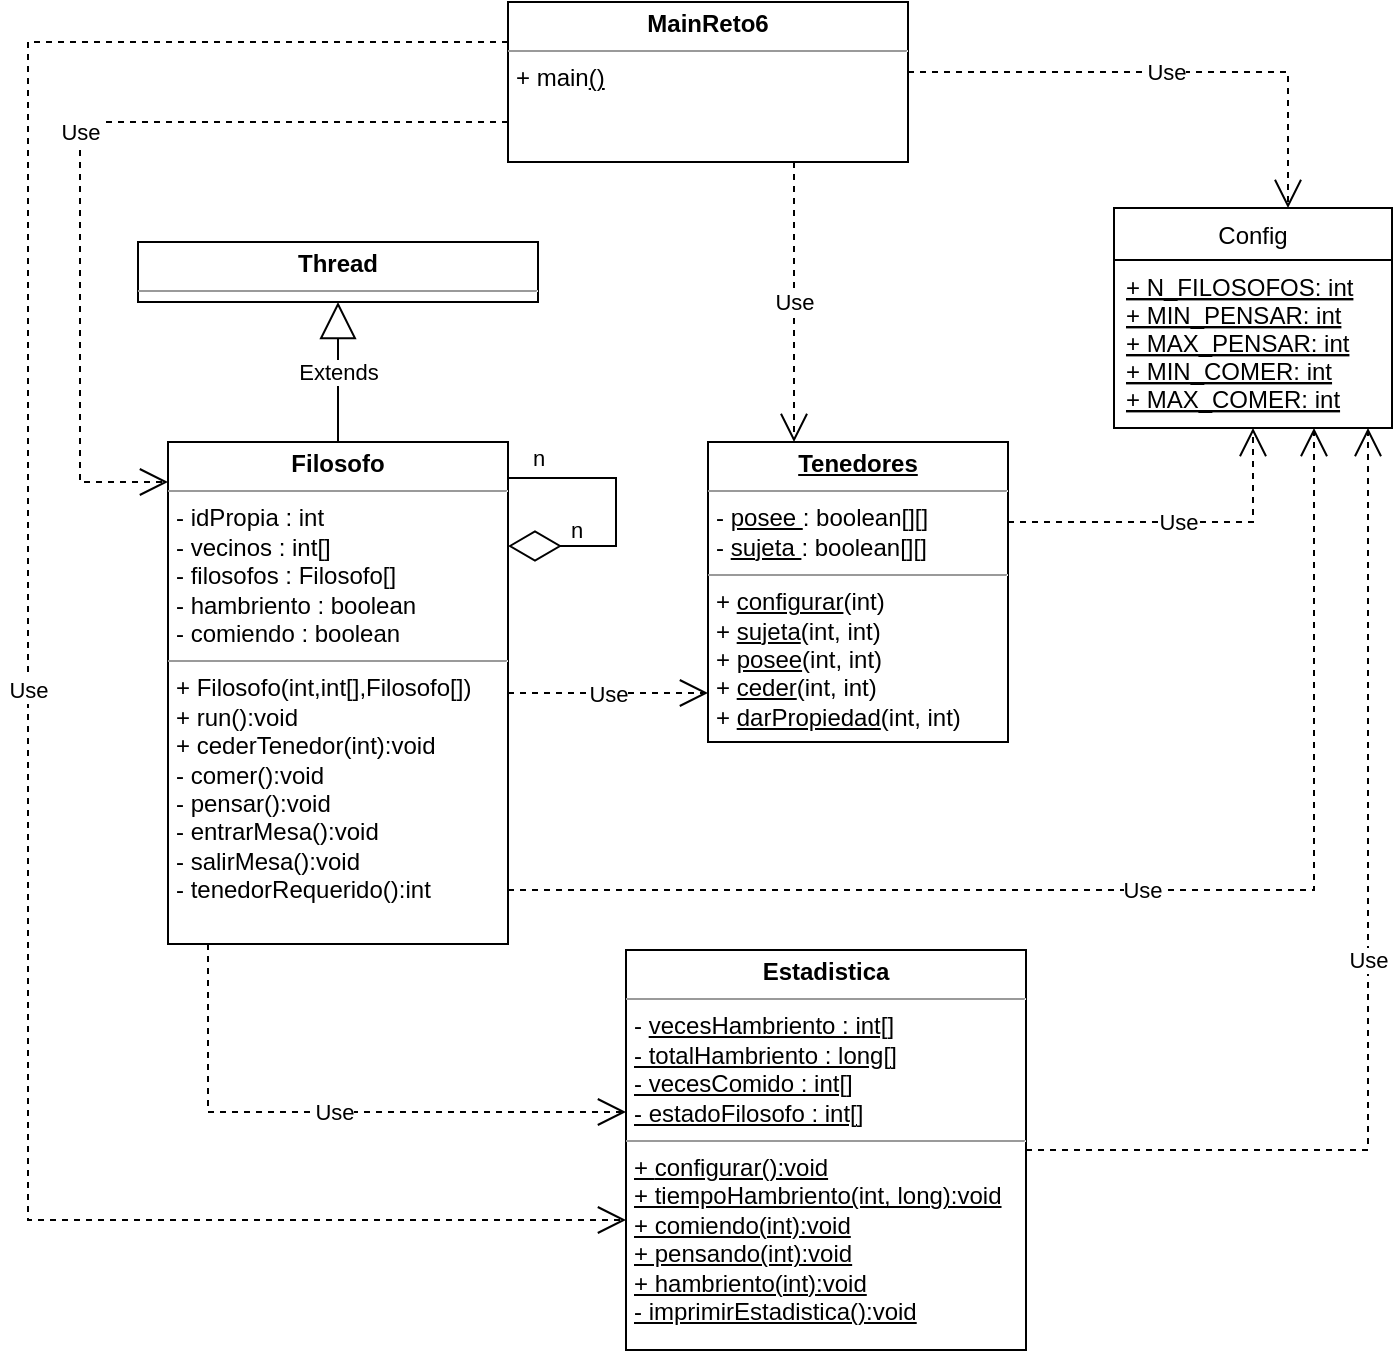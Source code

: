 <mxfile version="20.6.2" type="device"><diagram id="DxKNDRg-YdVuHn2VCEwd" name="Página-1"><mxGraphModel dx="1170" dy="688" grid="0" gridSize="10" guides="0" tooltips="1" connect="1" arrows="1" fold="1" page="1" pageScale="1" pageWidth="5000" pageHeight="5000" math="0" shadow="0"><root><mxCell id="0"/><mxCell id="1" parent="0"/><mxCell id="gJEkNxsxVVQmGKvwAJrS-5" value="&lt;p style=&quot;margin:0px;margin-top:4px;text-align:center;&quot;&gt;&lt;b&gt;Filosofo&lt;/b&gt;&lt;/p&gt;&lt;hr size=&quot;1&quot;&gt;&lt;p style=&quot;margin:0px;margin-left:4px;&quot;&gt;&lt;span style=&quot;background-color: initial;&quot;&gt;-&amp;nbsp;&lt;/span&gt;&lt;span style=&quot;background-color: initial;&quot;&gt;idPropia : int&lt;/span&gt;&lt;br&gt;&lt;/p&gt;&lt;p style=&quot;margin:0px;margin-left:4px;&quot;&gt;- vecinos : int[]&lt;/p&gt;&lt;p style=&quot;margin:0px;margin-left:4px;&quot;&gt;- filosofos : Filosofo[]&lt;/p&gt;&lt;p style=&quot;margin:0px;margin-left:4px;&quot;&gt;- hambriento : boolean&lt;/p&gt;&lt;p style=&quot;margin:0px;margin-left:4px;&quot;&gt;- comiendo : boolean&lt;/p&gt;&lt;hr size=&quot;1&quot;&gt;&lt;p style=&quot;margin:0px;margin-left:4px;&quot;&gt;+&amp;nbsp;&lt;span style=&quot;background-color: initial;&quot;&gt;Filosofo(int,int[],Filosofo[])&lt;/span&gt;&lt;/p&gt;&lt;p style=&quot;margin:0px;margin-left:4px;&quot;&gt;+ run():void&lt;/p&gt;&lt;p style=&quot;margin:0px;margin-left:4px;&quot;&gt;+&amp;nbsp;&lt;span style=&quot;background-color: initial;&quot;&gt;cederTenedor(int):void&lt;/span&gt;&lt;br&gt;&lt;/p&gt;&lt;p style=&quot;margin:0px;margin-left:4px;&quot;&gt;- comer():void&lt;/p&gt;&lt;p style=&quot;margin:0px;margin-left:4px;&quot;&gt;- pensar():void&lt;/p&gt;&lt;p style=&quot;margin:0px;margin-left:4px;&quot;&gt;- entrarMesa():void&lt;/p&gt;&lt;p style=&quot;margin:0px;margin-left:4px;&quot;&gt;- salirMesa():void&lt;/p&gt;&lt;p style=&quot;margin:0px;margin-left:4px;&quot;&gt;- tenedorRequerido():int&lt;/p&gt;" style="verticalAlign=top;align=left;overflow=fill;fontSize=12;fontFamily=Helvetica;html=1;" parent="1" vertex="1"><mxGeometry x="880" y="240" width="170" height="251" as="geometry"/></mxCell><mxCell id="gJEkNxsxVVQmGKvwAJrS-6" value="&lt;p style=&quot;margin:0px;margin-top:4px;text-align:center;&quot;&gt;&lt;b&gt;Estadistica&lt;/b&gt;&lt;/p&gt;&lt;hr size=&quot;1&quot;&gt;&lt;p style=&quot;margin:0px;margin-left:4px;&quot;&gt;&lt;span style=&quot;background-color: initial;&quot;&gt;- &lt;u&gt;vecesHambriento : int[]&lt;/u&gt;&lt;/span&gt;&lt;u&gt;&lt;br&gt;&lt;/u&gt;&lt;/p&gt;&lt;p style=&quot;margin:0px;margin-left:4px;&quot;&gt;&lt;u&gt;- totalHambriento : long[]&lt;/u&gt;&lt;/p&gt;&lt;p style=&quot;margin:0px;margin-left:4px;&quot;&gt;&lt;u&gt;- vecesComido : int[]&lt;/u&gt;&lt;/p&gt;&lt;p style=&quot;margin:0px;margin-left:4px;&quot;&gt;&lt;u style=&quot;background-color: initial;&quot;&gt;- estadoFilosofo : int[]&lt;/u&gt;&lt;br&gt;&lt;/p&gt;&lt;hr size=&quot;1&quot;&gt;&lt;p style=&quot;margin:0px;margin-left:4px;&quot;&gt;&lt;u&gt;+&amp;nbsp;&lt;/u&gt;&lt;span style=&quot;background-color: initial;&quot;&gt;&lt;u&gt;configurar():void&lt;/u&gt;&lt;/span&gt;&lt;/p&gt;&lt;p style=&quot;margin:0px;margin-left:4px;&quot;&gt;&lt;u&gt;+ tiempoHambriento(int, long):void&lt;/u&gt;&lt;/p&gt;&lt;p style=&quot;margin:0px;margin-left:4px;&quot;&gt;&lt;u&gt;+ comiendo(int):void&lt;/u&gt;&lt;/p&gt;&lt;p style=&quot;margin:0px;margin-left:4px;&quot;&gt;&lt;u&gt;+ pensando(int):void&lt;/u&gt;&lt;/p&gt;&lt;p style=&quot;margin:0px;margin-left:4px;&quot;&gt;&lt;u&gt;+ hambriento(int):void&lt;/u&gt;&lt;/p&gt;&lt;p style=&quot;margin:0px;margin-left:4px;&quot;&gt;&lt;u&gt;- imprimirEstadistica():void&lt;/u&gt;&lt;/p&gt;" style="verticalAlign=top;align=left;overflow=fill;fontSize=12;fontFamily=Helvetica;html=1;" parent="1" vertex="1"><mxGeometry x="1109" y="494" width="200" height="200" as="geometry"/></mxCell><mxCell id="gJEkNxsxVVQmGKvwAJrS-7" value="&lt;p style=&quot;margin:0px;margin-top:4px;text-align:center;&quot;&gt;&lt;b&gt;Thread&lt;/b&gt;&lt;/p&gt;&lt;hr size=&quot;1&quot;&gt;&lt;p style=&quot;margin:0px;margin-left:4px;&quot;&gt;&lt;br&gt;&lt;/p&gt;" style="verticalAlign=top;align=left;overflow=fill;fontSize=12;fontFamily=Helvetica;html=1;" parent="1" vertex="1"><mxGeometry x="865" y="140" width="200" height="30" as="geometry"/></mxCell><mxCell id="gJEkNxsxVVQmGKvwAJrS-8" value="Extends" style="endArrow=block;endSize=16;endFill=0;html=1;rounded=0;" parent="1" source="gJEkNxsxVVQmGKvwAJrS-5" target="gJEkNxsxVVQmGKvwAJrS-7" edge="1"><mxGeometry width="160" relative="1" as="geometry"><mxPoint x="870" y="210" as="sourcePoint"/><mxPoint x="1030" y="210" as="targetPoint"/></mxGeometry></mxCell><mxCell id="gJEkNxsxVVQmGKvwAJrS-10" value="Config" style="swimlane;fontStyle=0;childLayout=stackLayout;horizontal=1;startSize=26;fillColor=none;horizontalStack=0;resizeParent=1;resizeParentMax=0;resizeLast=0;collapsible=1;marginBottom=0;" parent="1" vertex="1"><mxGeometry x="1353" y="123" width="139" height="110" as="geometry"/></mxCell><mxCell id="gJEkNxsxVVQmGKvwAJrS-11" value="+ N_FILOSOFOS: int&#10;+ MIN_PENSAR: int&#10;+ MAX_PENSAR: int&#10;+ MIN_COMER: int&#10;+ MAX_COMER: int&#10;" style="text;strokeColor=none;fillColor=none;align=left;verticalAlign=top;spacingLeft=4;spacingRight=4;overflow=hidden;rotatable=0;points=[[0,0.5],[1,0.5]];portConstraint=eastwest;fontStyle=4" parent="gJEkNxsxVVQmGKvwAJrS-10" vertex="1"><mxGeometry y="26" width="139" height="84" as="geometry"/></mxCell><mxCell id="gJEkNxsxVVQmGKvwAJrS-15" value="&lt;p style=&quot;margin:0px;margin-top:4px;text-align:center;&quot;&gt;&lt;b&gt;MainReto6&lt;/b&gt;&lt;/p&gt;&lt;hr size=&quot;1&quot;&gt;&lt;p style=&quot;margin:0px;margin-left:4px;&quot;&gt;&lt;span style=&quot;background-color: initial;&quot;&gt;+ main&lt;u&gt;()&lt;/u&gt;&lt;/span&gt;&lt;/p&gt;" style="verticalAlign=top;align=left;overflow=fill;fontSize=12;fontFamily=Helvetica;html=1;" parent="1" vertex="1"><mxGeometry x="1050" y="20" width="200" height="80" as="geometry"/></mxCell><mxCell id="gJEkNxsxVVQmGKvwAJrS-16" value="&lt;p style=&quot;margin:0px;margin-top:4px;text-align:center;&quot;&gt;&lt;b&gt;&lt;u&gt;Tenedores&lt;/u&gt;&lt;/b&gt;&lt;/p&gt;&lt;hr size=&quot;1&quot;&gt;&lt;p style=&quot;margin:0px;margin-left:4px;&quot;&gt;&lt;span style=&quot;background-color: initial;&quot;&gt;-&amp;nbsp;&lt;/span&gt;&lt;span style=&quot;background-color: initial;&quot;&gt;&lt;u&gt;posee &lt;/u&gt;: boolean[][]&lt;/span&gt;&lt;br&gt;&lt;/p&gt;&lt;p style=&quot;margin:0px;margin-left:4px;&quot;&gt;- &lt;u&gt;sujeta &lt;/u&gt;: boolean[][]&lt;/p&gt;&lt;hr size=&quot;1&quot;&gt;&lt;p style=&quot;margin:0px;margin-left:4px;&quot;&gt;+&amp;nbsp;&lt;span style=&quot;background-color: initial;&quot;&gt;&lt;u&gt;configurar&lt;/u&gt;(int)&lt;/span&gt;&lt;br&gt;&lt;/p&gt;&lt;p style=&quot;margin:0px;margin-left:4px;&quot;&gt;+ &lt;u&gt;sujeta&lt;/u&gt;(int, int)&lt;/p&gt;&lt;p style=&quot;margin:0px;margin-left:4px;&quot;&gt;+ &lt;u&gt;posee&lt;/u&gt;(int, int)&lt;/p&gt;&lt;p style=&quot;margin:0px;margin-left:4px;&quot;&gt;+ &lt;u&gt;ceder&lt;/u&gt;(int, int)&lt;/p&gt;&lt;p style=&quot;margin:0px;margin-left:4px;&quot;&gt;+ &lt;u&gt;darPropiedad&lt;/u&gt;(int, int)&lt;/p&gt;" style="verticalAlign=top;align=left;overflow=fill;fontSize=12;fontFamily=Helvetica;html=1;" parent="1" vertex="1"><mxGeometry x="1150" y="240" width="150" height="150" as="geometry"/></mxCell><mxCell id="gJEkNxsxVVQmGKvwAJrS-17" value="Use" style="endArrow=open;endSize=12;dashed=1;html=1;rounded=0;edgeStyle=orthogonalEdgeStyle;" parent="1" source="gJEkNxsxVVQmGKvwAJrS-15" target="gJEkNxsxVVQmGKvwAJrS-5" edge="1"><mxGeometry width="160" relative="1" as="geometry"><mxPoint x="970" y="190" as="sourcePoint"/><mxPoint x="1130" y="190" as="targetPoint"/><Array as="points"><mxPoint x="836" y="80"/><mxPoint x="836" y="260"/></Array></mxGeometry></mxCell><mxCell id="gJEkNxsxVVQmGKvwAJrS-23" value="Use" style="endArrow=open;endSize=12;dashed=1;html=1;rounded=0;edgeStyle=orthogonalEdgeStyle;" parent="1" source="gJEkNxsxVVQmGKvwAJrS-15" target="gJEkNxsxVVQmGKvwAJrS-10" edge="1"><mxGeometry width="160" relative="1" as="geometry"><mxPoint x="1060" y="55" as="sourcePoint"/><mxPoint x="890" y="270" as="targetPoint"/><Array as="points"><mxPoint x="1440" y="55"/></Array></mxGeometry></mxCell><mxCell id="gJEkNxsxVVQmGKvwAJrS-24" value="Use" style="endArrow=open;endSize=12;dashed=1;html=1;rounded=0;edgeStyle=orthogonalEdgeStyle;" parent="1" source="gJEkNxsxVVQmGKvwAJrS-16" target="gJEkNxsxVVQmGKvwAJrS-10" edge="1"><mxGeometry width="160" relative="1" as="geometry"><mxPoint x="1260" y="65" as="sourcePoint"/><mxPoint x="1450" y="240" as="targetPoint"/><Array as="points"><mxPoint x="1370" y="280"/><mxPoint x="1370" y="280"/></Array></mxGeometry></mxCell><mxCell id="gJEkNxsxVVQmGKvwAJrS-25" value="Use" style="endArrow=open;endSize=12;dashed=1;html=1;rounded=0;edgeStyle=orthogonalEdgeStyle;jumpStyle=arc;jumpSize=13;" parent="1" source="gJEkNxsxVVQmGKvwAJrS-5" target="gJEkNxsxVVQmGKvwAJrS-10" edge="1"><mxGeometry width="160" relative="1" as="geometry"><mxPoint x="1060" y="40" as="sourcePoint"/><mxPoint x="1165" y="500" as="targetPoint"/><Array as="points"><mxPoint x="1453" y="464"/></Array></mxGeometry></mxCell><mxCell id="gJEkNxsxVVQmGKvwAJrS-31" value="Use" style="endArrow=open;endSize=12;dashed=1;html=1;rounded=0;edgeStyle=orthogonalEdgeStyle;jumpStyle=arc;jumpSize=13;" parent="1" source="gJEkNxsxVVQmGKvwAJrS-5" target="gJEkNxsxVVQmGKvwAJrS-6" edge="1"><mxGeometry width="160" relative="1" as="geometry"><mxPoint x="975" y="450" as="sourcePoint"/><mxPoint x="1490" y="380" as="targetPoint"/><Array as="points"><mxPoint x="900" y="575"/></Array></mxGeometry></mxCell><mxCell id="gJEkNxsxVVQmGKvwAJrS-32" value="Use" style="endArrow=open;endSize=12;dashed=1;html=1;rounded=0;edgeStyle=orthogonalEdgeStyle;" parent="1" source="gJEkNxsxVVQmGKvwAJrS-15" target="gJEkNxsxVVQmGKvwAJrS-6" edge="1"><mxGeometry width="160" relative="1" as="geometry"><mxPoint x="1060" y="40" as="sourcePoint"/><mxPoint x="1165" y="500" as="targetPoint"/><Array as="points"><mxPoint x="810" y="40"/><mxPoint x="810" y="629"/></Array></mxGeometry></mxCell><mxCell id="gJEkNxsxVVQmGKvwAJrS-34" value="Use" style="endArrow=open;endSize=12;dashed=1;html=1;rounded=0;edgeStyle=orthogonalEdgeStyle;" parent="1" source="gJEkNxsxVVQmGKvwAJrS-15" target="gJEkNxsxVVQmGKvwAJrS-16" edge="1"><mxGeometry width="160" relative="1" as="geometry"><mxPoint x="1060" y="90" as="sourcePoint"/><mxPoint x="890" y="270" as="targetPoint"/><Array as="points"><mxPoint x="1193" y="163"/><mxPoint x="1193" y="163"/></Array></mxGeometry></mxCell><mxCell id="rEpbnj9NllXqws-x8BRm-2" value="Use" style="endArrow=open;endSize=12;dashed=1;html=1;rounded=0;edgeStyle=orthogonalEdgeStyle;jumpStyle=arc;jumpSize=13;" edge="1" parent="1" source="gJEkNxsxVVQmGKvwAJrS-5" target="gJEkNxsxVVQmGKvwAJrS-16"><mxGeometry width="160" relative="1" as="geometry"><mxPoint x="975" y="501" as="sourcePoint"/><mxPoint x="1490" y="243" as="targetPoint"/><Array as="points"><mxPoint x="1138" y="366"/><mxPoint x="1138" y="366"/></Array></mxGeometry></mxCell><mxCell id="rEpbnj9NllXqws-x8BRm-3" value="Use" style="endArrow=open;endSize=12;dashed=1;html=1;rounded=0;edgeStyle=orthogonalEdgeStyle;jumpStyle=arc;jumpSize=13;" edge="1" parent="1" source="gJEkNxsxVVQmGKvwAJrS-6" target="gJEkNxsxVVQmGKvwAJrS-10"><mxGeometry width="160" relative="1" as="geometry"><mxPoint x="910" y="501" as="sourcePoint"/><mxPoint x="1119" y="585" as="targetPoint"/><Array as="points"><mxPoint x="1480" y="594"/></Array></mxGeometry></mxCell><mxCell id="rEpbnj9NllXqws-x8BRm-4" value="" style="endArrow=diamondThin;endFill=0;endSize=24;html=1;rounded=0;edgeStyle=orthogonalEdgeStyle;" edge="1" parent="1" source="gJEkNxsxVVQmGKvwAJrS-5" target="gJEkNxsxVVQmGKvwAJrS-5"><mxGeometry width="160" relative="1" as="geometry"><mxPoint x="1110" y="251" as="sourcePoint"/><mxPoint x="1417" y="293" as="targetPoint"/><Array as="points"><mxPoint x="1104" y="258"/><mxPoint x="1104" y="292"/></Array></mxGeometry></mxCell><mxCell id="rEpbnj9NllXqws-x8BRm-5" value="n" style="edgeLabel;html=1;align=center;verticalAlign=middle;resizable=0;points=[];" vertex="1" connectable="0" parent="rEpbnj9NllXqws-x8BRm-4"><mxGeometry x="-0.789" y="1" relative="1" as="geometry"><mxPoint y="-9" as="offset"/></mxGeometry></mxCell><mxCell id="rEpbnj9NllXqws-x8BRm-6" value="n" style="edgeLabel;html=1;align=center;verticalAlign=middle;resizable=0;points=[];" vertex="1" connectable="0" parent="1"><mxGeometry x="1074.857" y="258" as="geometry"><mxPoint x="9" y="26" as="offset"/></mxGeometry></mxCell></root></mxGraphModel></diagram></mxfile>